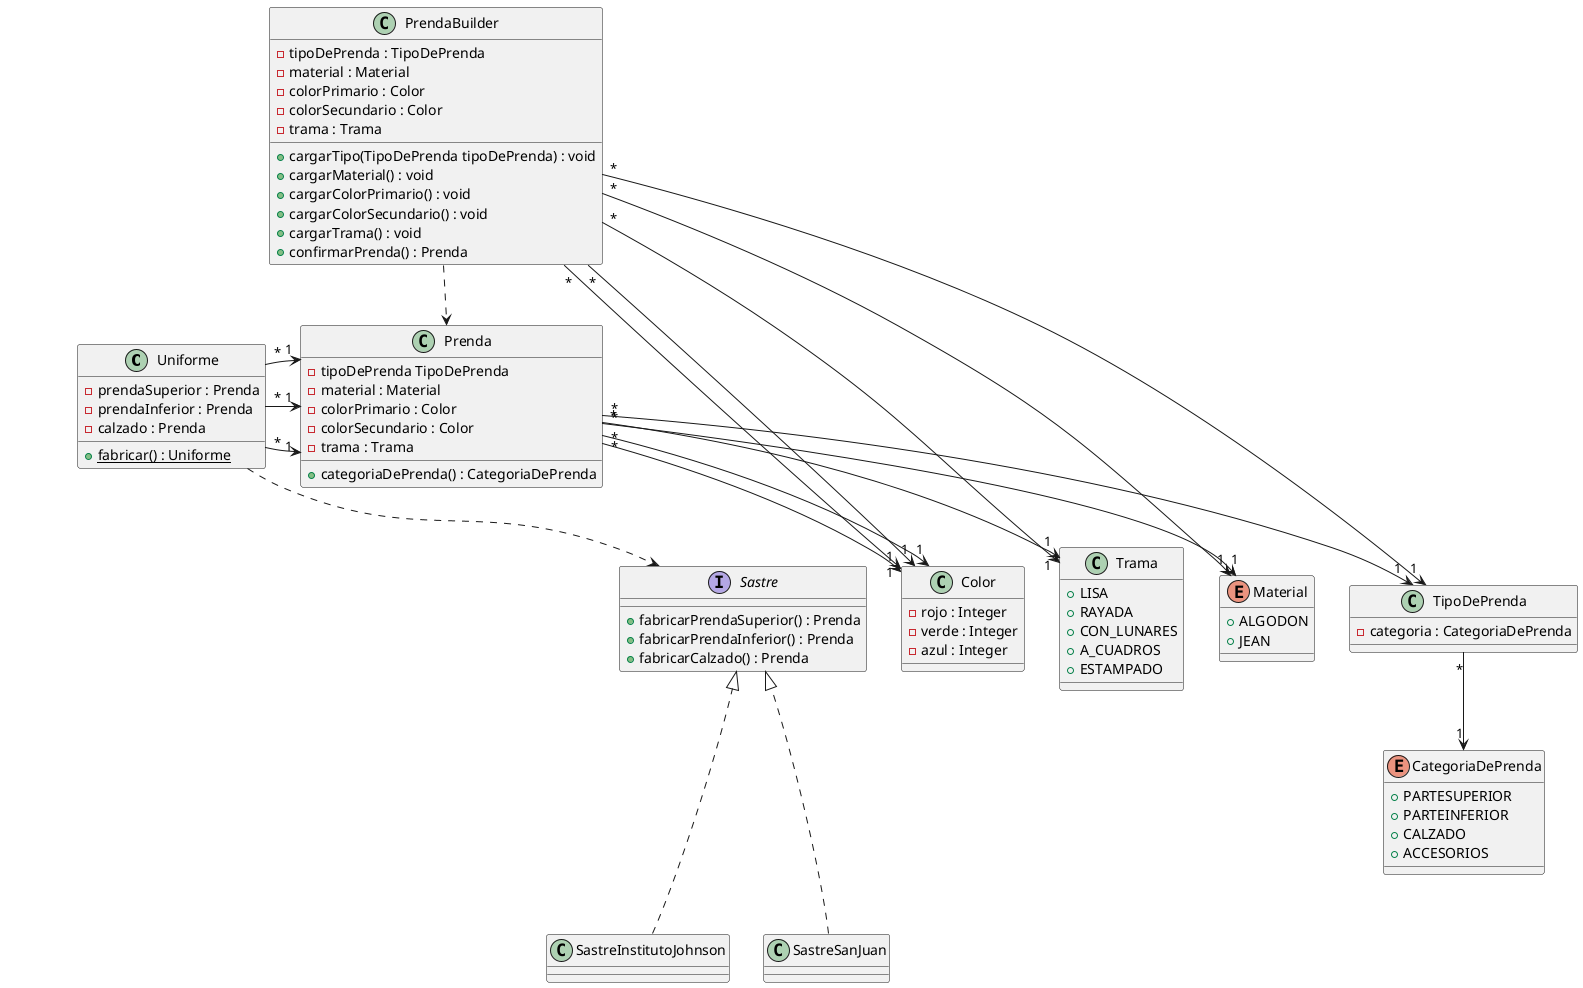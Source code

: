 @startuml

together {
class Uniforme
class Prenda
class PrendaBuilder
class Ayuda
}

Uniforme "*" -> "1" Prenda
Uniforme "*" -> "1" Prenda
Uniforme "*" -> "1" Prenda
Uniforme ..> Sastre
SastreSanJuan ..|> Sastre
SastreInstitutoJohnson ..|> Sastre
Sastre -[hidden]--> SastreSanJuan
Sastre -[hidden]--> SastreInstitutoJohnson
PrendaBuilder ..> Prenda
PrendaBuilder -[hidden]--> Ayuda
Prenda "*" --> "1" Color
Prenda "*" --> "1" Color
Prenda "*" --> "1" Trama
Prenda "*" --> "1" Material
Prenda "*" --> "1" TipoDePrenda
PrendaBuilder "*" --> "1" Color
PrendaBuilder "*" --> "1" Color
PrendaBuilder "*" --> "1" Trama
PrendaBuilder "*" --> "1" Material
PrendaBuilder "*" --> "1" TipoDePrenda
TipoDePrenda "*" --> "1" CategoriaDePrenda
hide Ayuda

interface Sastre {
    +fabricarPrendaSuperior() : Prenda
    +fabricarPrendaInferior() : Prenda
    +fabricarCalzado() : Prenda
}

class SastreSanJuan

class SastreInstitutoJohnson

class Uniforme {
    -prendaSuperior : Prenda
    -prendaInferior : Prenda
    -calzado : Prenda

    +{static} fabricar() : Uniforme
}

class PrendaBuilder {
    -tipoDePrenda : TipoDePrenda
    -material : Material
    -colorPrimario : Color
    -colorSecundario : Color
    -trama : Trama

    +cargarTipo(TipoDePrenda tipoDePrenda) : void
    +cargarMaterial() : void
    +cargarColorPrimario() : void
    +cargarColorSecundario() : void
    +cargarTrama() : void
    +confirmarPrenda() : Prenda
}

class Prenda {
    -tipoDePrenda TipoDePrenda
    -material : Material
    -colorPrimario : Color
    -colorSecundario : Color
    -trama : Trama

    +categoriaDePrenda() : CategoriaDePrenda
}

class TipoDePrenda {
    -categoria : CategoriaDePrenda
}

enum CategoriaDePrenda {
    +PARTESUPERIOR
    +PARTEINFERIOR
    +CALZADO
    +ACCESORIOS
}

enum Material {
    +ALGODON
    +JEAN
}

class Color {
    -rojo : Integer
    -verde : Integer
    -azul : Integer
}

class Trama {
    +LISA
    +RAYADA
    +CON_LUNARES
    +A_CUADROS
    +ESTAMPADO
}

@enduml